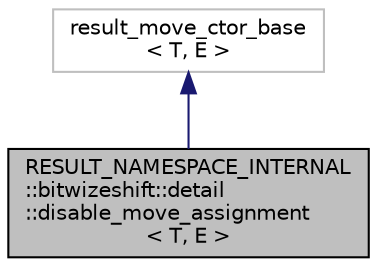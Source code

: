digraph "RESULT_NAMESPACE_INTERNAL::bitwizeshift::detail::disable_move_assignment&lt; T, E &gt;"
{
 // LATEX_PDF_SIZE
  edge [fontname="Helvetica",fontsize="10",labelfontname="Helvetica",labelfontsize="10"];
  node [fontname="Helvetica",fontsize="10",shape=record];
  Node1 [label="RESULT_NAMESPACE_INTERNAL\l::bitwizeshift::detail\l::disable_move_assignment\l\< T, E \>",height=0.2,width=0.4,color="black", fillcolor="grey75", style="filled", fontcolor="black",tooltip=" "];
  Node2 -> Node1 [dir="back",color="midnightblue",fontsize="10",style="solid",fontname="Helvetica"];
  Node2 [label="result_move_ctor_base\l\< T, E \>",height=0.2,width=0.4,color="grey75", fillcolor="white", style="filled",tooltip=" "];
}
